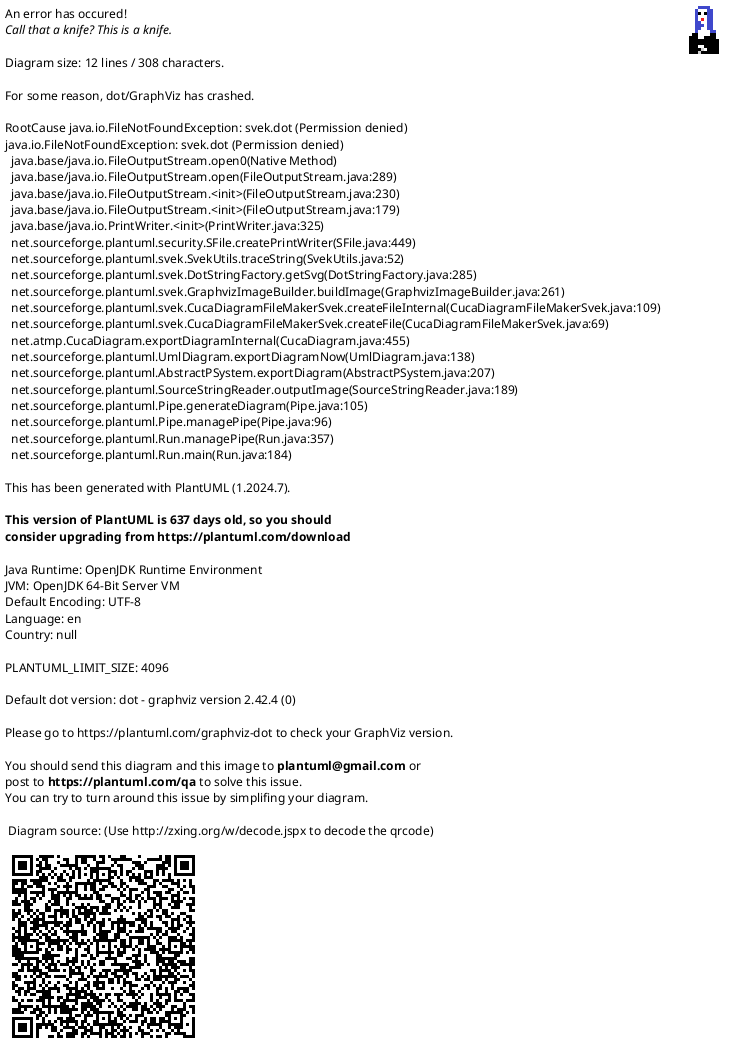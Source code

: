{
  "sha1": "1bbvzjbsnx80sz7ub0ooaik5xn6b1tu",
  "insertion": {
    "when": "2024-05-25T14:26:51.409Z",
    "user": "plantuml@gmail.com"
  }
}
@startuml
!pragma svek_trace on
state comp1 {
    comp1: entry / do_entry()
    state entrystate1 <<entrypoint>>
    state entrystate2 <<entrypoint>>
    state entrystate3 <<entrypoint>>
    state entrystate4 <<entrypoint>>
    state entrystate5 <<entrypoint>>
    state entrystate6 <<entrypoint>>
}
@enduml
